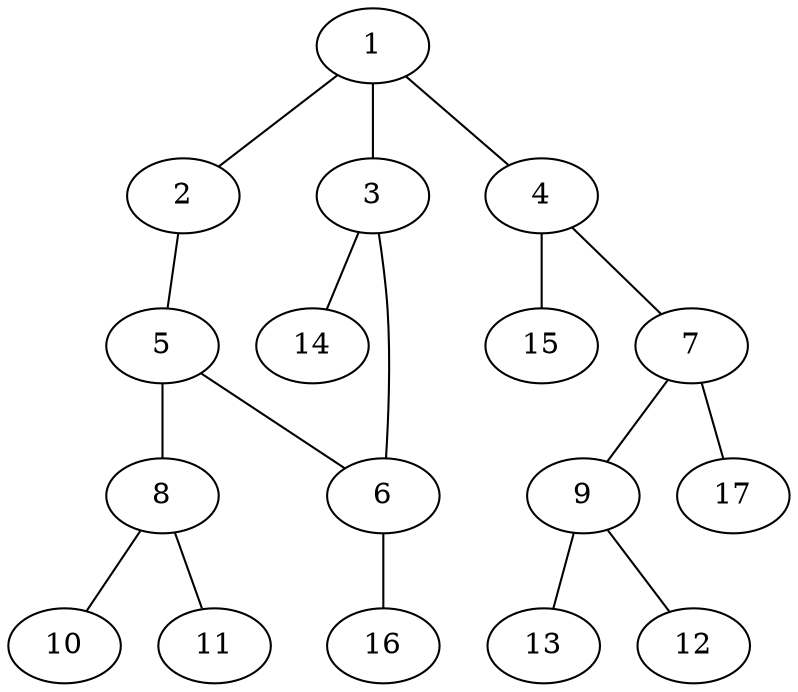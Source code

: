 graph molecule_667 {
	1	 [chem=C];
	2	 [chem=O];
	1 -- 2	 [valence=1];
	3	 [chem=C];
	1 -- 3	 [valence=2];
	4	 [chem=C];
	1 -- 4	 [valence=1];
	5	 [chem=C];
	2 -- 5	 [valence=1];
	6	 [chem=C];
	3 -- 6	 [valence=1];
	14	 [chem=H];
	3 -- 14	 [valence=1];
	7	 [chem=C];
	4 -- 7	 [valence=2];
	15	 [chem=H];
	4 -- 15	 [valence=1];
	5 -- 6	 [valence=2];
	8	 [chem=N];
	5 -- 8	 [valence=1];
	16	 [chem=H];
	6 -- 16	 [valence=1];
	9	 [chem=N];
	7 -- 9	 [valence=1];
	17	 [chem=H];
	7 -- 17	 [valence=1];
	10	 [chem=O];
	8 -- 10	 [valence=2];
	11	 [chem=O];
	8 -- 11	 [valence=1];
	12	 [chem=O];
	9 -- 12	 [valence=2];
	13	 [chem=O];
	9 -- 13	 [valence=1];
}

